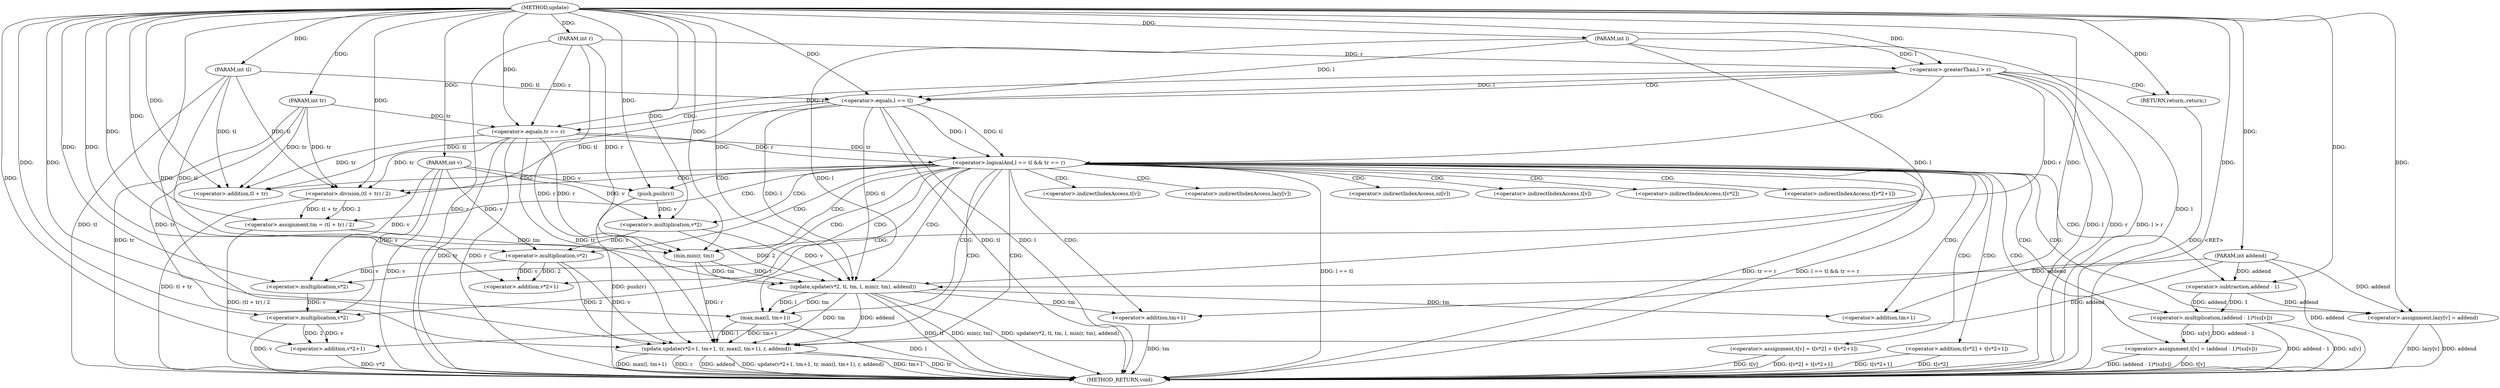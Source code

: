 digraph "update" {  
"1000324" [label = "(METHOD,update)" ]
"1000419" [label = "(METHOD_RETURN,void)" ]
"1000325" [label = "(PARAM,int v)" ]
"1000326" [label = "(PARAM,int tl)" ]
"1000327" [label = "(PARAM,int tr)" ]
"1000328" [label = "(PARAM,int l)" ]
"1000329" [label = "(PARAM,int r)" ]
"1000330" [label = "(PARAM,int addend)" ]
"1000333" [label = "(<operator>.greaterThan,l > r)" ]
"1000336" [label = "(RETURN,return;,return;)" ]
"1000338" [label = "(<operator>.logicalAnd,l == tl && tr == r)" ]
"1000346" [label = "(<operator>.assignment,t[v] = (addend - 1)*(sz[v]))" ]
"1000357" [label = "(<operator>.assignment,lazy[v] = addend)" ]
"1000339" [label = "(<operator>.equals,l == tl)" ]
"1000342" [label = "(<operator>.equals,tr == r)" ]
"1000364" [label = "(push,push(v))" ]
"1000367" [label = "(<operator>.assignment,tm = (tl + tr) / 2)" ]
"1000374" [label = "(update,update(v*2, tl, tm, l, min(r, tm), addend))" ]
"1000385" [label = "(update,update(v*2+1, tm+1, tr, max(l, tm+1), r, addend))" ]
"1000402" [label = "(<operator>.assignment,t[v] = t[v*2] + t[v*2+1])" ]
"1000350" [label = "(<operator>.multiplication,(addend - 1)*(sz[v]))" ]
"1000351" [label = "(<operator>.subtraction,addend - 1)" ]
"1000369" [label = "(<operator>.division,(tl + tr) / 2)" ]
"1000375" [label = "(<operator>.multiplication,v*2)" ]
"1000381" [label = "(min,min(r, tm))" ]
"1000386" [label = "(<operator>.addition,v*2+1)" ]
"1000391" [label = "(<operator>.addition,tm+1)" ]
"1000395" [label = "(max,max(l, tm+1))" ]
"1000406" [label = "(<operator>.addition,t[v*2] + t[v*2+1])" ]
"1000370" [label = "(<operator>.addition,tl + tr)" ]
"1000387" [label = "(<operator>.multiplication,v*2)" ]
"1000397" [label = "(<operator>.addition,tm+1)" ]
"1000409" [label = "(<operator>.multiplication,v*2)" ]
"1000414" [label = "(<operator>.addition,v*2+1)" ]
"1000415" [label = "(<operator>.multiplication,v*2)" ]
"1000347" [label = "(<operator>.indirectIndexAccess,t[v])" ]
"1000358" [label = "(<operator>.indirectIndexAccess,lazy[v])" ]
"1000354" [label = "(<operator>.indirectIndexAccess,sz[v])" ]
"1000403" [label = "(<operator>.indirectIndexAccess,t[v])" ]
"1000407" [label = "(<operator>.indirectIndexAccess,t[v*2])" ]
"1000412" [label = "(<operator>.indirectIndexAccess,t[v*2+1])" ]
  "1000336" -> "1000419"  [ label = "DDG: <RET>"] 
  "1000325" -> "1000419"  [ label = "DDG: v"] 
  "1000326" -> "1000419"  [ label = "DDG: tl"] 
  "1000327" -> "1000419"  [ label = "DDG: tr"] 
  "1000328" -> "1000419"  [ label = "DDG: l"] 
  "1000329" -> "1000419"  [ label = "DDG: r"] 
  "1000330" -> "1000419"  [ label = "DDG: addend"] 
  "1000333" -> "1000419"  [ label = "DDG: l"] 
  "1000333" -> "1000419"  [ label = "DDG: r"] 
  "1000333" -> "1000419"  [ label = "DDG: l > r"] 
  "1000339" -> "1000419"  [ label = "DDG: l"] 
  "1000339" -> "1000419"  [ label = "DDG: tl"] 
  "1000338" -> "1000419"  [ label = "DDG: l == tl"] 
  "1000342" -> "1000419"  [ label = "DDG: tr"] 
  "1000342" -> "1000419"  [ label = "DDG: r"] 
  "1000338" -> "1000419"  [ label = "DDG: tr == r"] 
  "1000338" -> "1000419"  [ label = "DDG: l == tl && tr == r"] 
  "1000364" -> "1000419"  [ label = "DDG: push(v)"] 
  "1000369" -> "1000419"  [ label = "DDG: tl + tr"] 
  "1000367" -> "1000419"  [ label = "DDG: (tl + tr) / 2"] 
  "1000374" -> "1000419"  [ label = "DDG: tl"] 
  "1000374" -> "1000419"  [ label = "DDG: min(r, tm)"] 
  "1000374" -> "1000419"  [ label = "DDG: update(v*2, tl, tm, l, min(r, tm), addend)"] 
  "1000385" -> "1000419"  [ label = "DDG: tm+1"] 
  "1000385" -> "1000419"  [ label = "DDG: tr"] 
  "1000395" -> "1000419"  [ label = "DDG: l"] 
  "1000397" -> "1000419"  [ label = "DDG: tm"] 
  "1000385" -> "1000419"  [ label = "DDG: max(l, tm+1)"] 
  "1000385" -> "1000419"  [ label = "DDG: r"] 
  "1000385" -> "1000419"  [ label = "DDG: addend"] 
  "1000385" -> "1000419"  [ label = "DDG: update(v*2+1, tm+1, tr, max(l, tm+1), r, addend)"] 
  "1000402" -> "1000419"  [ label = "DDG: t[v]"] 
  "1000406" -> "1000419"  [ label = "DDG: t[v*2]"] 
  "1000415" -> "1000419"  [ label = "DDG: v"] 
  "1000414" -> "1000419"  [ label = "DDG: v*2"] 
  "1000406" -> "1000419"  [ label = "DDG: t[v*2+1]"] 
  "1000402" -> "1000419"  [ label = "DDG: t[v*2] + t[v*2+1]"] 
  "1000346" -> "1000419"  [ label = "DDG: t[v]"] 
  "1000350" -> "1000419"  [ label = "DDG: addend - 1"] 
  "1000350" -> "1000419"  [ label = "DDG: sz[v]"] 
  "1000346" -> "1000419"  [ label = "DDG: (addend - 1)*(sz[v])"] 
  "1000357" -> "1000419"  [ label = "DDG: lazy[v]"] 
  "1000357" -> "1000419"  [ label = "DDG: addend"] 
  "1000324" -> "1000325"  [ label = "DDG: "] 
  "1000324" -> "1000326"  [ label = "DDG: "] 
  "1000324" -> "1000327"  [ label = "DDG: "] 
  "1000324" -> "1000328"  [ label = "DDG: "] 
  "1000324" -> "1000329"  [ label = "DDG: "] 
  "1000324" -> "1000330"  [ label = "DDG: "] 
  "1000324" -> "1000336"  [ label = "DDG: "] 
  "1000328" -> "1000333"  [ label = "DDG: l"] 
  "1000324" -> "1000333"  [ label = "DDG: "] 
  "1000329" -> "1000333"  [ label = "DDG: r"] 
  "1000339" -> "1000338"  [ label = "DDG: tl"] 
  "1000339" -> "1000338"  [ label = "DDG: l"] 
  "1000342" -> "1000338"  [ label = "DDG: r"] 
  "1000342" -> "1000338"  [ label = "DDG: tr"] 
  "1000350" -> "1000346"  [ label = "DDG: addend - 1"] 
  "1000350" -> "1000346"  [ label = "DDG: sz[v]"] 
  "1000351" -> "1000357"  [ label = "DDG: addend"] 
  "1000330" -> "1000357"  [ label = "DDG: addend"] 
  "1000324" -> "1000357"  [ label = "DDG: "] 
  "1000333" -> "1000339"  [ label = "DDG: l"] 
  "1000328" -> "1000339"  [ label = "DDG: l"] 
  "1000324" -> "1000339"  [ label = "DDG: "] 
  "1000326" -> "1000339"  [ label = "DDG: tl"] 
  "1000327" -> "1000342"  [ label = "DDG: tr"] 
  "1000324" -> "1000342"  [ label = "DDG: "] 
  "1000333" -> "1000342"  [ label = "DDG: r"] 
  "1000329" -> "1000342"  [ label = "DDG: r"] 
  "1000369" -> "1000367"  [ label = "DDG: tl + tr"] 
  "1000369" -> "1000367"  [ label = "DDG: 2"] 
  "1000351" -> "1000350"  [ label = "DDG: addend"] 
  "1000351" -> "1000350"  [ label = "DDG: 1"] 
  "1000325" -> "1000364"  [ label = "DDG: v"] 
  "1000324" -> "1000364"  [ label = "DDG: "] 
  "1000324" -> "1000367"  [ label = "DDG: "] 
  "1000375" -> "1000374"  [ label = "DDG: v"] 
  "1000375" -> "1000374"  [ label = "DDG: 2"] 
  "1000381" -> "1000374"  [ label = "DDG: tm"] 
  "1000324" -> "1000374"  [ label = "DDG: "] 
  "1000381" -> "1000374"  [ label = "DDG: r"] 
  "1000339" -> "1000374"  [ label = "DDG: l"] 
  "1000328" -> "1000374"  [ label = "DDG: l"] 
  "1000326" -> "1000374"  [ label = "DDG: tl"] 
  "1000339" -> "1000374"  [ label = "DDG: tl"] 
  "1000330" -> "1000374"  [ label = "DDG: addend"] 
  "1000395" -> "1000385"  [ label = "DDG: tm+1"] 
  "1000395" -> "1000385"  [ label = "DDG: l"] 
  "1000327" -> "1000385"  [ label = "DDG: tr"] 
  "1000324" -> "1000385"  [ label = "DDG: "] 
  "1000342" -> "1000385"  [ label = "DDG: tr"] 
  "1000374" -> "1000385"  [ label = "DDG: addend"] 
  "1000330" -> "1000385"  [ label = "DDG: addend"] 
  "1000381" -> "1000385"  [ label = "DDG: r"] 
  "1000329" -> "1000385"  [ label = "DDG: r"] 
  "1000374" -> "1000385"  [ label = "DDG: tm"] 
  "1000387" -> "1000385"  [ label = "DDG: 2"] 
  "1000387" -> "1000385"  [ label = "DDG: v"] 
  "1000330" -> "1000351"  [ label = "DDG: addend"] 
  "1000324" -> "1000351"  [ label = "DDG: "] 
  "1000339" -> "1000369"  [ label = "DDG: tl"] 
  "1000326" -> "1000369"  [ label = "DDG: tl"] 
  "1000324" -> "1000369"  [ label = "DDG: "] 
  "1000342" -> "1000369"  [ label = "DDG: tr"] 
  "1000327" -> "1000369"  [ label = "DDG: tr"] 
  "1000364" -> "1000375"  [ label = "DDG: v"] 
  "1000325" -> "1000375"  [ label = "DDG: v"] 
  "1000324" -> "1000375"  [ label = "DDG: "] 
  "1000333" -> "1000381"  [ label = "DDG: r"] 
  "1000342" -> "1000381"  [ label = "DDG: r"] 
  "1000329" -> "1000381"  [ label = "DDG: r"] 
  "1000324" -> "1000381"  [ label = "DDG: "] 
  "1000367" -> "1000381"  [ label = "DDG: tm"] 
  "1000387" -> "1000386"  [ label = "DDG: 2"] 
  "1000387" -> "1000386"  [ label = "DDG: v"] 
  "1000324" -> "1000386"  [ label = "DDG: "] 
  "1000374" -> "1000391"  [ label = "DDG: tm"] 
  "1000324" -> "1000391"  [ label = "DDG: "] 
  "1000374" -> "1000395"  [ label = "DDG: l"] 
  "1000328" -> "1000395"  [ label = "DDG: l"] 
  "1000324" -> "1000395"  [ label = "DDG: "] 
  "1000374" -> "1000395"  [ label = "DDG: tm"] 
  "1000339" -> "1000370"  [ label = "DDG: tl"] 
  "1000326" -> "1000370"  [ label = "DDG: tl"] 
  "1000324" -> "1000370"  [ label = "DDG: "] 
  "1000342" -> "1000370"  [ label = "DDG: tr"] 
  "1000327" -> "1000370"  [ label = "DDG: tr"] 
  "1000375" -> "1000387"  [ label = "DDG: v"] 
  "1000325" -> "1000387"  [ label = "DDG: v"] 
  "1000324" -> "1000387"  [ label = "DDG: "] 
  "1000324" -> "1000397"  [ label = "DDG: "] 
  "1000374" -> "1000397"  [ label = "DDG: tm"] 
  "1000387" -> "1000409"  [ label = "DDG: v"] 
  "1000325" -> "1000409"  [ label = "DDG: v"] 
  "1000324" -> "1000409"  [ label = "DDG: "] 
  "1000415" -> "1000414"  [ label = "DDG: 2"] 
  "1000415" -> "1000414"  [ label = "DDG: v"] 
  "1000324" -> "1000414"  [ label = "DDG: "] 
  "1000409" -> "1000415"  [ label = "DDG: v"] 
  "1000325" -> "1000415"  [ label = "DDG: v"] 
  "1000324" -> "1000415"  [ label = "DDG: "] 
  "1000333" -> "1000338"  [ label = "CDG: "] 
  "1000333" -> "1000336"  [ label = "CDG: "] 
  "1000333" -> "1000339"  [ label = "CDG: "] 
  "1000338" -> "1000414"  [ label = "CDG: "] 
  "1000338" -> "1000367"  [ label = "CDG: "] 
  "1000338" -> "1000350"  [ label = "CDG: "] 
  "1000338" -> "1000397"  [ label = "CDG: "] 
  "1000338" -> "1000409"  [ label = "CDG: "] 
  "1000338" -> "1000387"  [ label = "CDG: "] 
  "1000338" -> "1000370"  [ label = "CDG: "] 
  "1000338" -> "1000406"  [ label = "CDG: "] 
  "1000338" -> "1000415"  [ label = "CDG: "] 
  "1000338" -> "1000391"  [ label = "CDG: "] 
  "1000338" -> "1000354"  [ label = "CDG: "] 
  "1000338" -> "1000385"  [ label = "CDG: "] 
  "1000338" -> "1000403"  [ label = "CDG: "] 
  "1000338" -> "1000407"  [ label = "CDG: "] 
  "1000338" -> "1000351"  [ label = "CDG: "] 
  "1000338" -> "1000375"  [ label = "CDG: "] 
  "1000338" -> "1000412"  [ label = "CDG: "] 
  "1000338" -> "1000346"  [ label = "CDG: "] 
  "1000338" -> "1000357"  [ label = "CDG: "] 
  "1000338" -> "1000347"  [ label = "CDG: "] 
  "1000338" -> "1000374"  [ label = "CDG: "] 
  "1000338" -> "1000402"  [ label = "CDG: "] 
  "1000338" -> "1000358"  [ label = "CDG: "] 
  "1000338" -> "1000395"  [ label = "CDG: "] 
  "1000338" -> "1000381"  [ label = "CDG: "] 
  "1000338" -> "1000369"  [ label = "CDG: "] 
  "1000338" -> "1000364"  [ label = "CDG: "] 
  "1000338" -> "1000386"  [ label = "CDG: "] 
  "1000339" -> "1000342"  [ label = "CDG: "] 
}

